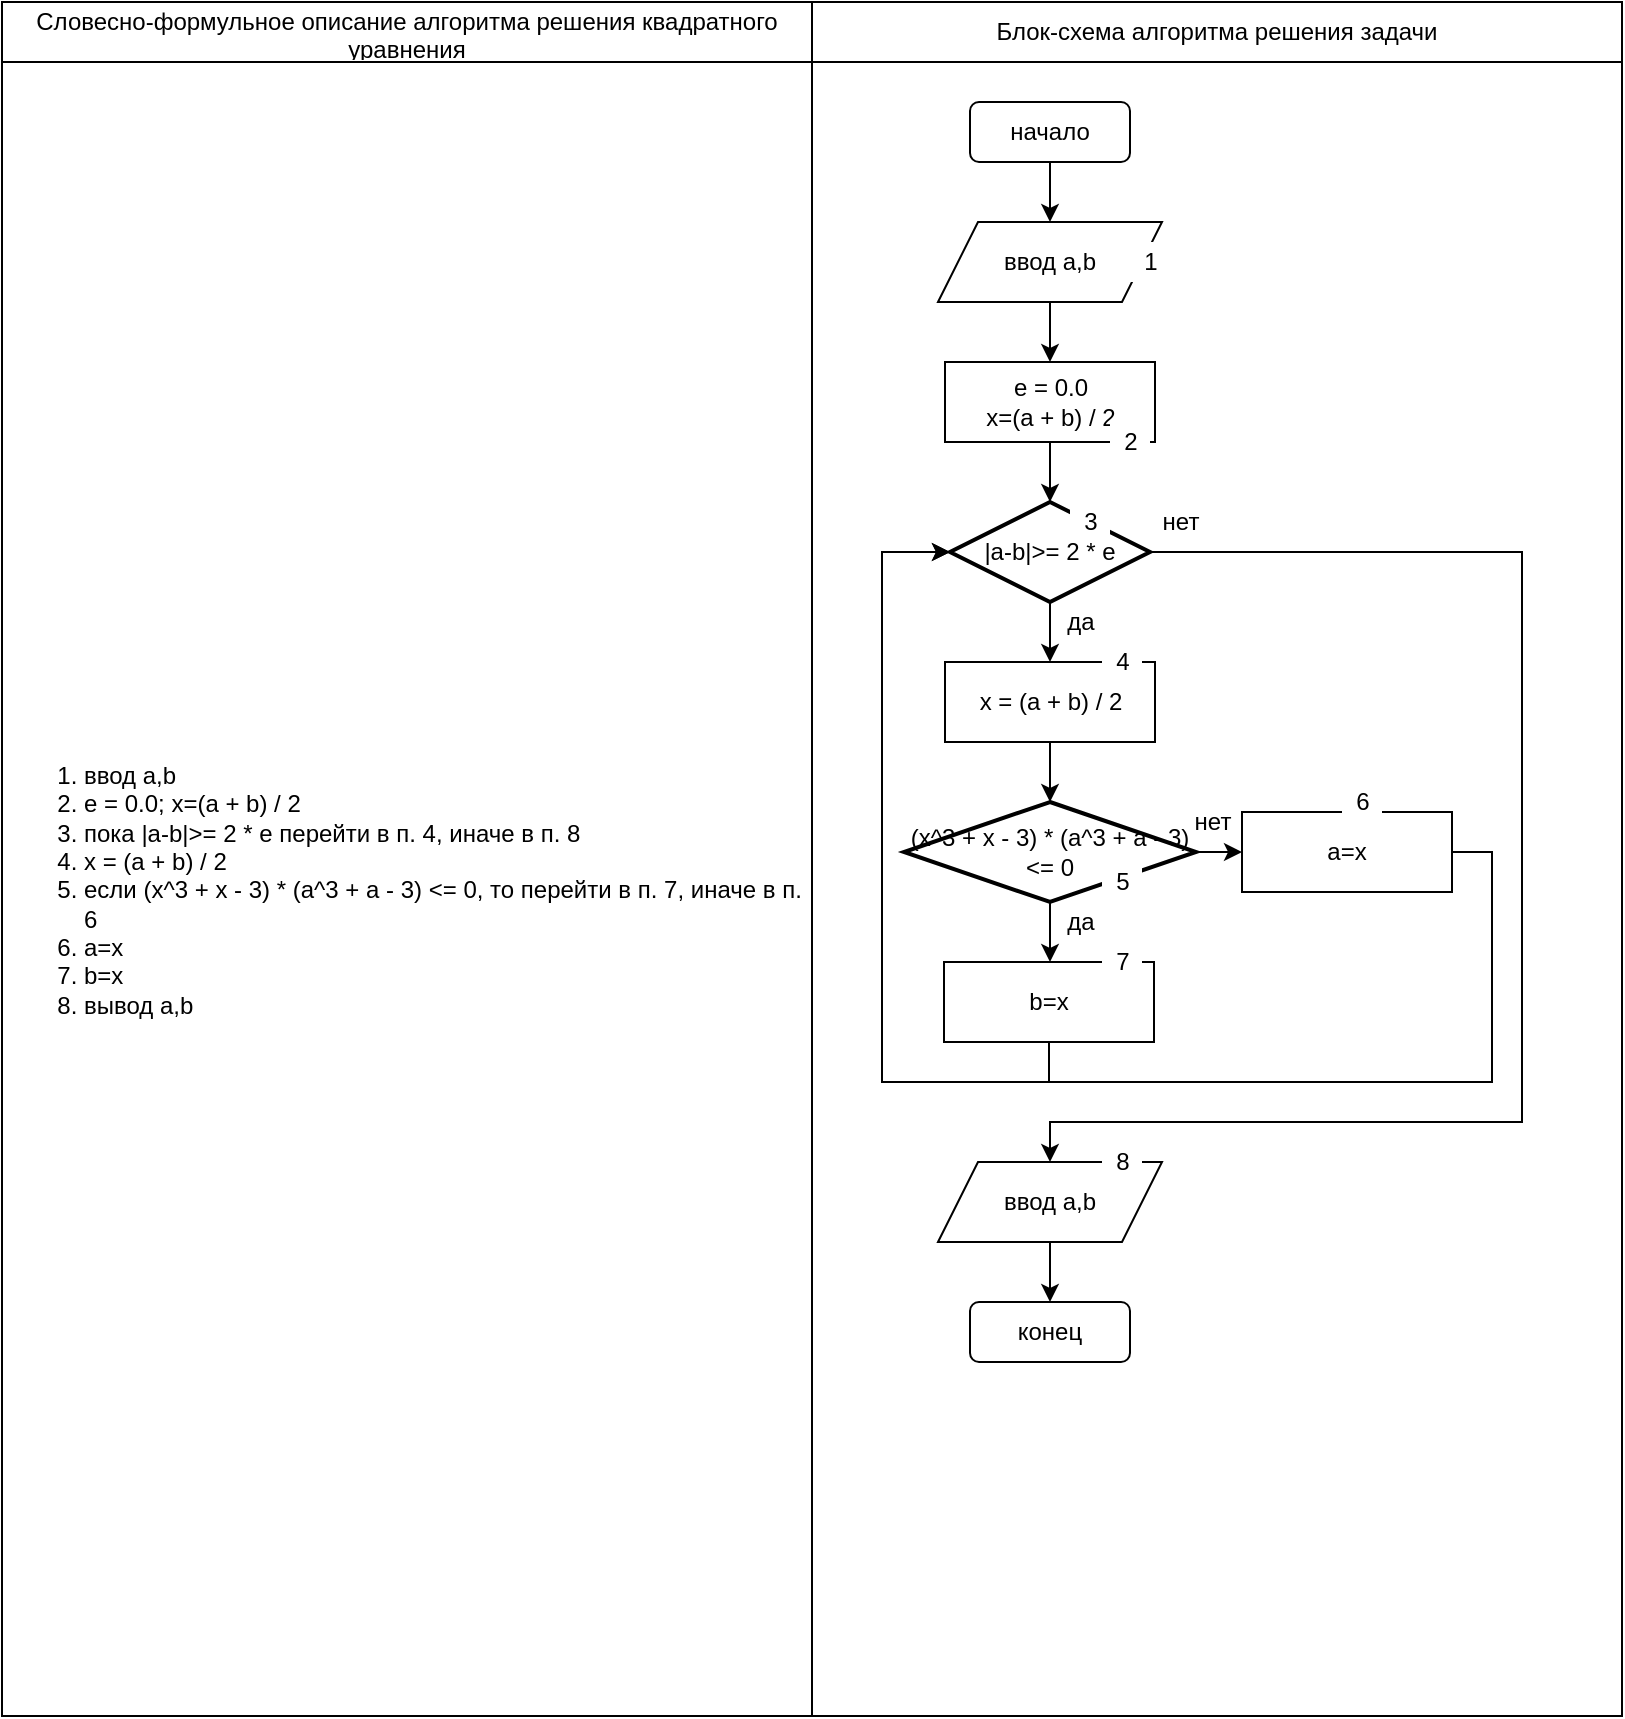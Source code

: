 <mxfile version="15.3.7" type="device"><diagram id="qSBOn0X1pXrd8ZVDsVzl" name="Page-1"><mxGraphModel dx="1038" dy="1733" grid="1" gridSize="10" guides="1" tooltips="1" connect="1" arrows="1" fold="1" page="1" pageScale="1" pageWidth="827" pageHeight="1169" math="0" shadow="0"><root><mxCell id="0"/><mxCell id="1" parent="0"/><mxCell id="v8i037CfywC-YMktywvo-39" value="" style="shape=table;startSize=0;container=1;collapsible=0;childLayout=tableLayout;" vertex="1" parent="1"><mxGeometry x="10" y="-1160" width="810" height="857" as="geometry"/></mxCell><mxCell id="v8i037CfywC-YMktywvo-40" value="" style="shape=partialRectangle;collapsible=0;dropTarget=0;pointerEvents=0;fillColor=none;top=0;left=0;bottom=0;right=0;points=[[0,0.5],[1,0.5]];portConstraint=eastwest;" vertex="1" parent="v8i037CfywC-YMktywvo-39"><mxGeometry width="810" height="30" as="geometry"/></mxCell><mxCell id="v8i037CfywC-YMktywvo-41" value="Словесно-формульное описание алгоритма решения квадратного уравнения" style="shape=partialRectangle;html=1;whiteSpace=wrap;connectable=0;overflow=hidden;fillColor=none;top=0;left=0;bottom=0;right=0;pointerEvents=1;" vertex="1" parent="v8i037CfywC-YMktywvo-40"><mxGeometry width="405" height="30" as="geometry"><mxRectangle width="405" height="30" as="alternateBounds"/></mxGeometry></mxCell><mxCell id="v8i037CfywC-YMktywvo-42" value="Блок-схема алгоритма решения задачи" style="shape=partialRectangle;html=1;whiteSpace=wrap;connectable=0;overflow=hidden;fillColor=none;top=0;left=0;bottom=0;right=0;pointerEvents=1;" vertex="1" parent="v8i037CfywC-YMktywvo-40"><mxGeometry x="405" width="405" height="30" as="geometry"><mxRectangle width="405" height="30" as="alternateBounds"/></mxGeometry></mxCell><mxCell id="v8i037CfywC-YMktywvo-43" value="" style="shape=partialRectangle;collapsible=0;dropTarget=0;pointerEvents=0;fillColor=none;top=0;left=0;bottom=0;right=0;points=[[0,0.5],[1,0.5]];portConstraint=eastwest;" vertex="1" parent="v8i037CfywC-YMktywvo-39"><mxGeometry y="30" width="810" height="827" as="geometry"/></mxCell><mxCell id="v8i037CfywC-YMktywvo-44" value="&lt;div align=&quot;left&quot;&gt;&lt;ol&gt;&lt;li&gt;ввод a,b&lt;/li&gt;&lt;li&gt;&lt;div&gt;e = 0.0; x=(a + b) / 2&lt;/div&gt;&lt;/li&gt;&lt;li&gt;пока |a-b|&amp;gt;= 2 * e перейти в п. 4, иначе в п. 8&lt;/li&gt;&lt;li&gt;x = (a + b) / 2&lt;/li&gt;&lt;li&gt;если (x^3 + x - 3) * (a^3 + a - 3) &amp;lt;= 0, то перейти в п. 7, иначе в п. 6&lt;/li&gt;&lt;li&gt;a=x&lt;/li&gt;&lt;li&gt;b=x&lt;/li&gt;&lt;li&gt;вывод a,b&lt;br&gt;&lt;/li&gt;&lt;/ol&gt;&lt;/div&gt;" style="shape=partialRectangle;html=1;whiteSpace=wrap;connectable=0;overflow=hidden;fillColor=none;top=0;left=0;bottom=0;right=0;pointerEvents=1;" vertex="1" parent="v8i037CfywC-YMktywvo-43"><mxGeometry width="405" height="827" as="geometry"><mxRectangle width="405" height="827" as="alternateBounds"/></mxGeometry></mxCell><mxCell id="v8i037CfywC-YMktywvo-45" value="" style="shape=partialRectangle;html=1;whiteSpace=wrap;connectable=0;overflow=hidden;fillColor=none;top=0;left=0;bottom=0;right=0;pointerEvents=1;" vertex="1" parent="v8i037CfywC-YMktywvo-43"><mxGeometry x="405" width="405" height="827" as="geometry"><mxRectangle width="405" height="827" as="alternateBounds"/></mxGeometry></mxCell><mxCell id="v8i037CfywC-YMktywvo-1" style="edgeStyle=orthogonalEdgeStyle;rounded=0;orthogonalLoop=1;jettySize=auto;html=1;exitX=0.5;exitY=1;exitDx=0;exitDy=0;" edge="1" parent="1" source="v8i037CfywC-YMktywvo-2"><mxGeometry relative="1" as="geometry"><mxPoint x="534" y="-1050" as="targetPoint"/></mxGeometry></mxCell><mxCell id="v8i037CfywC-YMktywvo-2" value="начало" style="rounded=1;whiteSpace=wrap;html=1;" vertex="1" parent="1"><mxGeometry x="494" y="-1110" width="80" height="30" as="geometry"/></mxCell><mxCell id="v8i037CfywC-YMktywvo-3" style="edgeStyle=orthogonalEdgeStyle;rounded=0;orthogonalLoop=1;jettySize=auto;html=1;exitX=0.5;exitY=1;exitDx=0;exitDy=0;" edge="1" parent="1" source="v8i037CfywC-YMktywvo-4"><mxGeometry relative="1" as="geometry"><mxPoint x="534" y="-980" as="targetPoint"/></mxGeometry></mxCell><mxCell id="v8i037CfywC-YMktywvo-4" value="ввод a,b" style="shape=parallelogram;perimeter=parallelogramPerimeter;whiteSpace=wrap;html=1;fixedSize=1;" vertex="1" parent="1"><mxGeometry x="478" y="-1050" width="112" height="40" as="geometry"/></mxCell><mxCell id="v8i037CfywC-YMktywvo-8" style="edgeStyle=orthogonalEdgeStyle;rounded=0;orthogonalLoop=1;jettySize=auto;html=1;exitX=0.5;exitY=1;exitDx=0;exitDy=0;" edge="1" parent="1" source="v8i037CfywC-YMktywvo-5"><mxGeometry relative="1" as="geometry"><mxPoint x="534" y="-910" as="targetPoint"/></mxGeometry></mxCell><mxCell id="v8i037CfywC-YMktywvo-5" value="&lt;div&gt;e = 0.0&lt;/div&gt;x=(a + b) / 2" style="rounded=0;whiteSpace=wrap;html=1;" vertex="1" parent="1"><mxGeometry x="481.5" y="-980" width="105" height="40" as="geometry"/></mxCell><mxCell id="v8i037CfywC-YMktywvo-6" value="2" style="text;html=1;align=center;verticalAlign=middle;resizable=0;points=[];autosize=1;strokeColor=none;fillColor=#FFFFFF;" vertex="1" parent="1"><mxGeometry x="564" y="-950" width="20" height="20" as="geometry"/></mxCell><mxCell id="v8i037CfywC-YMktywvo-10" style="edgeStyle=orthogonalEdgeStyle;rounded=0;orthogonalLoop=1;jettySize=auto;html=1;exitX=0.5;exitY=1;exitDx=0;exitDy=0;exitPerimeter=0;" edge="1" parent="1" source="v8i037CfywC-YMktywvo-9"><mxGeometry relative="1" as="geometry"><mxPoint x="534" y="-830" as="targetPoint"/></mxGeometry></mxCell><mxCell id="v8i037CfywC-YMktywvo-12" style="edgeStyle=orthogonalEdgeStyle;rounded=0;orthogonalLoop=1;jettySize=auto;html=1;exitX=1;exitY=0.5;exitDx=0;exitDy=0;exitPerimeter=0;entryX=0.5;entryY=0;entryDx=0;entryDy=0;" edge="1" parent="1" source="v8i037CfywC-YMktywvo-9" target="v8i037CfywC-YMktywvo-25"><mxGeometry relative="1" as="geometry"><mxPoint x="620" y="-885" as="targetPoint"/><Array as="points"><mxPoint x="770" y="-885"/><mxPoint x="770" y="-600"/><mxPoint x="534" y="-600"/></Array></mxGeometry></mxCell><mxCell id="v8i037CfywC-YMktywvo-9" value="|a-b|&amp;gt;= 2 * e" style="strokeWidth=2;html=1;shape=mxgraph.flowchart.decision;whiteSpace=wrap;fontFamily=Helvetica;" vertex="1" parent="1"><mxGeometry x="484" y="-910" width="100" height="50" as="geometry"/></mxCell><mxCell id="v8i037CfywC-YMktywvo-11" value="да" style="text;html=1;align=center;verticalAlign=middle;resizable=0;points=[];autosize=1;strokeColor=none;fillColor=none;" vertex="1" parent="1"><mxGeometry x="534" y="-860" width="30" height="20" as="geometry"/></mxCell><mxCell id="v8i037CfywC-YMktywvo-13" value="нет" style="text;html=1;align=center;verticalAlign=middle;resizable=0;points=[];autosize=1;strokeColor=none;fillColor=none;" vertex="1" parent="1"><mxGeometry x="584" y="-910" width="30" height="20" as="geometry"/></mxCell><mxCell id="v8i037CfywC-YMktywvo-15" style="edgeStyle=orthogonalEdgeStyle;rounded=0;orthogonalLoop=1;jettySize=auto;html=1;exitX=0.5;exitY=1;exitDx=0;exitDy=0;" edge="1" parent="1" source="v8i037CfywC-YMktywvo-14"><mxGeometry relative="1" as="geometry"><mxPoint x="534" y="-760" as="targetPoint"/></mxGeometry></mxCell><mxCell id="v8i037CfywC-YMktywvo-14" value="x = (a + b) / 2" style="rounded=0;whiteSpace=wrap;html=1;" vertex="1" parent="1"><mxGeometry x="481.5" y="-830" width="105" height="40" as="geometry"/></mxCell><mxCell id="v8i037CfywC-YMktywvo-17" style="edgeStyle=orthogonalEdgeStyle;rounded=0;orthogonalLoop=1;jettySize=auto;html=1;exitX=0.5;exitY=1;exitDx=0;exitDy=0;exitPerimeter=0;" edge="1" parent="1" source="v8i037CfywC-YMktywvo-16"><mxGeometry relative="1" as="geometry"><mxPoint x="534" y="-680" as="targetPoint"/></mxGeometry></mxCell><mxCell id="v8i037CfywC-YMktywvo-19" style="edgeStyle=orthogonalEdgeStyle;rounded=0;orthogonalLoop=1;jettySize=auto;html=1;exitX=1;exitY=0.5;exitDx=0;exitDy=0;exitPerimeter=0;" edge="1" parent="1" source="v8i037CfywC-YMktywvo-16"><mxGeometry relative="1" as="geometry"><mxPoint x="630" y="-735" as="targetPoint"/></mxGeometry></mxCell><mxCell id="v8i037CfywC-YMktywvo-16" value="(x^3 + x - 3) * (a^3 + a - 3) &amp;lt;= 0" style="strokeWidth=2;html=1;shape=mxgraph.flowchart.decision;whiteSpace=wrap;fontFamily=Helvetica;" vertex="1" parent="1"><mxGeometry x="461" y="-760" width="146" height="50" as="geometry"/></mxCell><mxCell id="v8i037CfywC-YMktywvo-18" value="да" style="text;html=1;align=center;verticalAlign=middle;resizable=0;points=[];autosize=1;strokeColor=none;fillColor=none;" vertex="1" parent="1"><mxGeometry x="534" y="-710" width="30" height="20" as="geometry"/></mxCell><mxCell id="v8i037CfywC-YMktywvo-20" value="нет" style="text;html=1;align=center;verticalAlign=middle;resizable=0;points=[];autosize=1;strokeColor=none;fillColor=none;" vertex="1" parent="1"><mxGeometry x="600" y="-760" width="30" height="20" as="geometry"/></mxCell><mxCell id="v8i037CfywC-YMktywvo-23" style="edgeStyle=orthogonalEdgeStyle;rounded=0;orthogonalLoop=1;jettySize=auto;html=1;exitX=0.5;exitY=1;exitDx=0;exitDy=0;entryX=0;entryY=0.5;entryDx=0;entryDy=0;entryPerimeter=0;" edge="1" parent="1" source="v8i037CfywC-YMktywvo-21" target="v8i037CfywC-YMktywvo-9"><mxGeometry relative="1" as="geometry"><Array as="points"><mxPoint x="534" y="-620"/><mxPoint x="450" y="-620"/><mxPoint x="450" y="-885"/></Array></mxGeometry></mxCell><mxCell id="v8i037CfywC-YMktywvo-24" style="edgeStyle=orthogonalEdgeStyle;rounded=0;orthogonalLoop=1;jettySize=auto;html=1;exitX=1;exitY=0.5;exitDx=0;exitDy=0;entryX=0;entryY=0.5;entryDx=0;entryDy=0;entryPerimeter=0;" edge="1" parent="1" source="v8i037CfywC-YMktywvo-22" target="v8i037CfywC-YMktywvo-9"><mxGeometry relative="1" as="geometry"><Array as="points"><mxPoint x="755" y="-735"/><mxPoint x="755" y="-620"/><mxPoint x="450" y="-620"/><mxPoint x="450" y="-885"/></Array></mxGeometry></mxCell><mxCell id="v8i037CfywC-YMktywvo-22" value="a=x" style="rounded=0;whiteSpace=wrap;html=1;" vertex="1" parent="1"><mxGeometry x="630" y="-755" width="105" height="40" as="geometry"/></mxCell><mxCell id="v8i037CfywC-YMktywvo-27" style="edgeStyle=orthogonalEdgeStyle;rounded=0;orthogonalLoop=1;jettySize=auto;html=1;exitX=0.5;exitY=1;exitDx=0;exitDy=0;" edge="1" parent="1" source="v8i037CfywC-YMktywvo-25"><mxGeometry relative="1" as="geometry"><mxPoint x="534" y="-510" as="targetPoint"/></mxGeometry></mxCell><mxCell id="v8i037CfywC-YMktywvo-25" value="ввод a,b" style="shape=parallelogram;perimeter=parallelogramPerimeter;whiteSpace=wrap;html=1;fixedSize=1;" vertex="1" parent="1"><mxGeometry x="478" y="-580" width="112" height="40" as="geometry"/></mxCell><mxCell id="v8i037CfywC-YMktywvo-28" value="конец" style="rounded=1;whiteSpace=wrap;html=1;" vertex="1" parent="1"><mxGeometry x="494" y="-510" width="80" height="30" as="geometry"/></mxCell><mxCell id="v8i037CfywC-YMktywvo-29" value="5" style="text;html=1;align=center;verticalAlign=middle;resizable=0;points=[];autosize=1;strokeColor=none;fillColor=#FFFFFF;" vertex="1" parent="1"><mxGeometry x="560" y="-730" width="20" height="20" as="geometry"/></mxCell><mxCell id="v8i037CfywC-YMktywvo-30" value="4" style="text;html=1;align=center;verticalAlign=middle;resizable=0;points=[];autosize=1;strokeColor=none;fillColor=#FFFFFF;" vertex="1" parent="1"><mxGeometry x="560" y="-840" width="20" height="20" as="geometry"/></mxCell><mxCell id="v8i037CfywC-YMktywvo-31" value="3" style="text;html=1;align=center;verticalAlign=middle;resizable=0;points=[];autosize=1;strokeColor=none;fillColor=#FFFFFF;" vertex="1" parent="1"><mxGeometry x="544" y="-910" width="20" height="20" as="geometry"/></mxCell><mxCell id="v8i037CfywC-YMktywvo-32" value="1" style="text;html=1;align=center;verticalAlign=middle;resizable=0;points=[];autosize=1;strokeColor=none;fillColor=#FFFFFF;" vertex="1" parent="1"><mxGeometry x="574" y="-1040" width="20" height="20" as="geometry"/></mxCell><mxCell id="v8i037CfywC-YMktywvo-33" value="8" style="text;html=1;align=center;verticalAlign=middle;resizable=0;points=[];autosize=1;strokeColor=none;fillColor=#FFFFFF;" vertex="1" parent="1"><mxGeometry x="560" y="-590" width="20" height="20" as="geometry"/></mxCell><mxCell id="v8i037CfywC-YMktywvo-34" value="6" style="text;html=1;align=center;verticalAlign=middle;resizable=0;points=[];autosize=1;strokeColor=none;fillColor=#FFFFFF;" vertex="1" parent="1"><mxGeometry x="680" y="-770" width="20" height="20" as="geometry"/></mxCell><mxCell id="v8i037CfywC-YMktywvo-21" value="b=x" style="rounded=0;whiteSpace=wrap;html=1;" vertex="1" parent="1"><mxGeometry x="481" y="-680" width="105" height="40" as="geometry"/></mxCell><mxCell id="v8i037CfywC-YMktywvo-7" value="7" style="text;html=1;align=center;verticalAlign=middle;resizable=0;points=[];autosize=1;strokeColor=none;fillColor=#FFFFFF;" vertex="1" parent="1"><mxGeometry x="560" y="-690" width="20" height="20" as="geometry"/></mxCell></root></mxGraphModel></diagram></mxfile>